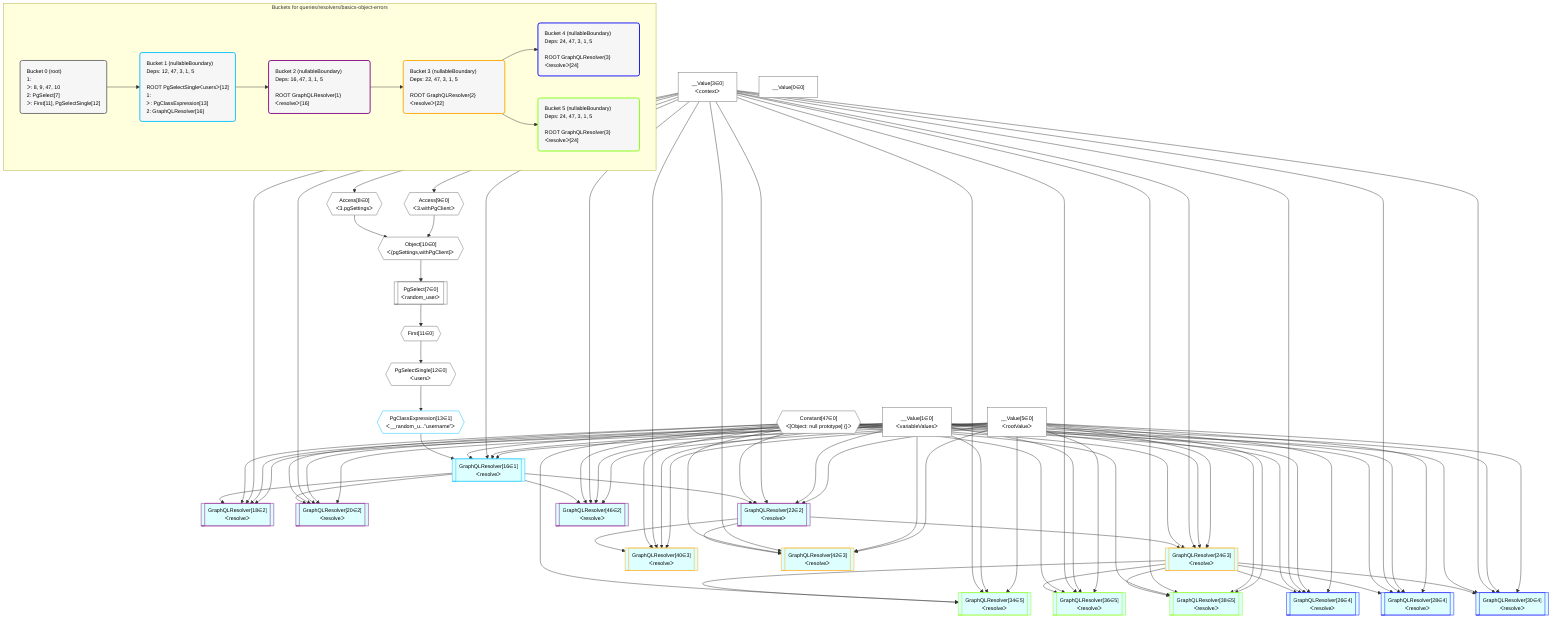 %%{init: {'themeVariables': { 'fontSize': '12px'}}}%%
graph TD
    classDef path fill:#eee,stroke:#000,color:#000
    classDef plan fill:#fff,stroke-width:1px,color:#000
    classDef itemplan fill:#fff,stroke-width:2px,color:#000
    classDef unbatchedplan fill:#dff,stroke-width:1px,color:#000
    classDef sideeffectplan fill:#fcc,stroke-width:2px,color:#000
    classDef bucket fill:#f6f6f6,color:#000,stroke-width:2px,text-align:left


    %% plan dependencies
    Object10{{"Object[10∈0]<br />ᐸ{pgSettings,withPgClient}ᐳ"}}:::plan
    Access8{{"Access[8∈0]<br />ᐸ3.pgSettingsᐳ"}}:::plan
    Access9{{"Access[9∈0]<br />ᐸ3.withPgClientᐳ"}}:::plan
    Access8 & Access9 --> Object10
    __Value3["__Value[3∈0]<br />ᐸcontextᐳ"]:::plan
    __Value3 --> Access8
    __Value3 --> Access9
    PgSelect7[["PgSelect[7∈0]<br />ᐸrandom_userᐳ"]]:::plan
    Object10 --> PgSelect7
    First11{{"First[11∈0]"}}:::plan
    PgSelect7 --> First11
    PgSelectSingle12{{"PgSelectSingle[12∈0]<br />ᐸusersᐳ"}}:::plan
    First11 --> PgSelectSingle12
    __Value0["__Value[0∈0]"]:::plan
    __Value1["__Value[1∈0]<br />ᐸvariableValuesᐳ"]:::plan
    __Value5["__Value[5∈0]<br />ᐸrootValueᐳ"]:::plan
    Constant47{{"Constant[47∈0]<br />ᐸ[Object: null prototype] {}ᐳ"}}:::plan
    GraphQLResolver16[["GraphQLResolver[16∈1]<br />ᐸresolveᐳ"]]:::unbatchedplan
    PgClassExpression13{{"PgClassExpression[13∈1]<br />ᐸ__random_u...”username”ᐳ"}}:::plan
    PgClassExpression13 & Constant47 & __Value3 & __Value1 & __Value5 --> GraphQLResolver16
    PgSelectSingle12 --> PgClassExpression13
    GraphQLResolver18[["GraphQLResolver[18∈2]<br />ᐸresolveᐳ"]]:::unbatchedplan
    GraphQLResolver16 & Constant47 & __Value3 & __Value1 & __Value5 --> GraphQLResolver18
    GraphQLResolver20[["GraphQLResolver[20∈2]<br />ᐸresolveᐳ"]]:::unbatchedplan
    GraphQLResolver16 & Constant47 & __Value3 & __Value1 & __Value5 --> GraphQLResolver20
    GraphQLResolver22[["GraphQLResolver[22∈2]<br />ᐸresolveᐳ"]]:::unbatchedplan
    GraphQLResolver16 & Constant47 & __Value3 & __Value1 & __Value5 --> GraphQLResolver22
    GraphQLResolver46[["GraphQLResolver[46∈2]<br />ᐸresolveᐳ"]]:::unbatchedplan
    GraphQLResolver16 & Constant47 & __Value3 & __Value1 & __Value5 --> GraphQLResolver46
    GraphQLResolver24[["GraphQLResolver[24∈3]<br />ᐸresolveᐳ"]]:::unbatchedplan
    GraphQLResolver22 & Constant47 & __Value3 & __Value1 & __Value5 --> GraphQLResolver24
    GraphQLResolver40[["GraphQLResolver[40∈3]<br />ᐸresolveᐳ"]]:::unbatchedplan
    GraphQLResolver22 & Constant47 & __Value3 & __Value1 & __Value5 --> GraphQLResolver40
    GraphQLResolver42[["GraphQLResolver[42∈3]<br />ᐸresolveᐳ"]]:::unbatchedplan
    GraphQLResolver22 & Constant47 & __Value3 & __Value1 & __Value5 --> GraphQLResolver42
    GraphQLResolver34[["GraphQLResolver[34∈5]<br />ᐸresolveᐳ"]]:::unbatchedplan
    GraphQLResolver24 & Constant47 & __Value3 & __Value1 & __Value5 --> GraphQLResolver34
    GraphQLResolver36[["GraphQLResolver[36∈5]<br />ᐸresolveᐳ"]]:::unbatchedplan
    GraphQLResolver24 & Constant47 & __Value3 & __Value1 & __Value5 --> GraphQLResolver36
    GraphQLResolver38[["GraphQLResolver[38∈5]<br />ᐸresolveᐳ"]]:::unbatchedplan
    GraphQLResolver24 & Constant47 & __Value3 & __Value1 & __Value5 --> GraphQLResolver38
    GraphQLResolver26[["GraphQLResolver[26∈4]<br />ᐸresolveᐳ"]]:::unbatchedplan
    GraphQLResolver24 & Constant47 & __Value3 & __Value1 & __Value5 --> GraphQLResolver26
    GraphQLResolver28[["GraphQLResolver[28∈4]<br />ᐸresolveᐳ"]]:::unbatchedplan
    GraphQLResolver24 & Constant47 & __Value3 & __Value1 & __Value5 --> GraphQLResolver28
    GraphQLResolver30[["GraphQLResolver[30∈4]<br />ᐸresolveᐳ"]]:::unbatchedplan
    GraphQLResolver24 & Constant47 & __Value3 & __Value1 & __Value5 --> GraphQLResolver30

    %% define steps

    subgraph "Buckets for queries/resolvers/basics-object-errors"
    Bucket0("Bucket 0 (root)<br />1: <br />ᐳ: 8, 9, 47, 10<br />2: PgSelect[7]<br />ᐳ: First[11], PgSelectSingle[12]"):::bucket
    classDef bucket0 stroke:#696969
    class Bucket0,__Value0,__Value1,__Value3,__Value5,PgSelect7,Access8,Access9,Object10,First11,PgSelectSingle12,Constant47 bucket0
    Bucket1("Bucket 1 (nullableBoundary)<br />Deps: 12, 47, 3, 1, 5<br /><br />ROOT PgSelectSingleᐸusersᐳ[12]<br />1: <br />ᐳ: PgClassExpression[13]<br />2: GraphQLResolver[16]"):::bucket
    classDef bucket1 stroke:#00bfff
    class Bucket1,PgClassExpression13,GraphQLResolver16 bucket1
    Bucket2("Bucket 2 (nullableBoundary)<br />Deps: 16, 47, 3, 1, 5<br /><br />ROOT GraphQLResolver{1}ᐸresolveᐳ[16]"):::bucket
    classDef bucket2 stroke:#7f007f
    class Bucket2,GraphQLResolver18,GraphQLResolver20,GraphQLResolver22,GraphQLResolver46 bucket2
    Bucket3("Bucket 3 (nullableBoundary)<br />Deps: 22, 47, 3, 1, 5<br /><br />ROOT GraphQLResolver{2}ᐸresolveᐳ[22]"):::bucket
    classDef bucket3 stroke:#ffa500
    class Bucket3,GraphQLResolver24,GraphQLResolver40,GraphQLResolver42 bucket3
    Bucket4("Bucket 4 (nullableBoundary)<br />Deps: 24, 47, 3, 1, 5<br /><br />ROOT GraphQLResolver{3}ᐸresolveᐳ[24]"):::bucket
    classDef bucket4 stroke:#0000ff
    class Bucket4,GraphQLResolver26,GraphQLResolver28,GraphQLResolver30 bucket4
    Bucket5("Bucket 5 (nullableBoundary)<br />Deps: 24, 47, 3, 1, 5<br /><br />ROOT GraphQLResolver{3}ᐸresolveᐳ[24]"):::bucket
    classDef bucket5 stroke:#7fff00
    class Bucket5,GraphQLResolver34,GraphQLResolver36,GraphQLResolver38 bucket5
    Bucket0 --> Bucket1
    Bucket1 --> Bucket2
    Bucket2 --> Bucket3
    Bucket3 --> Bucket4 & Bucket5
    end